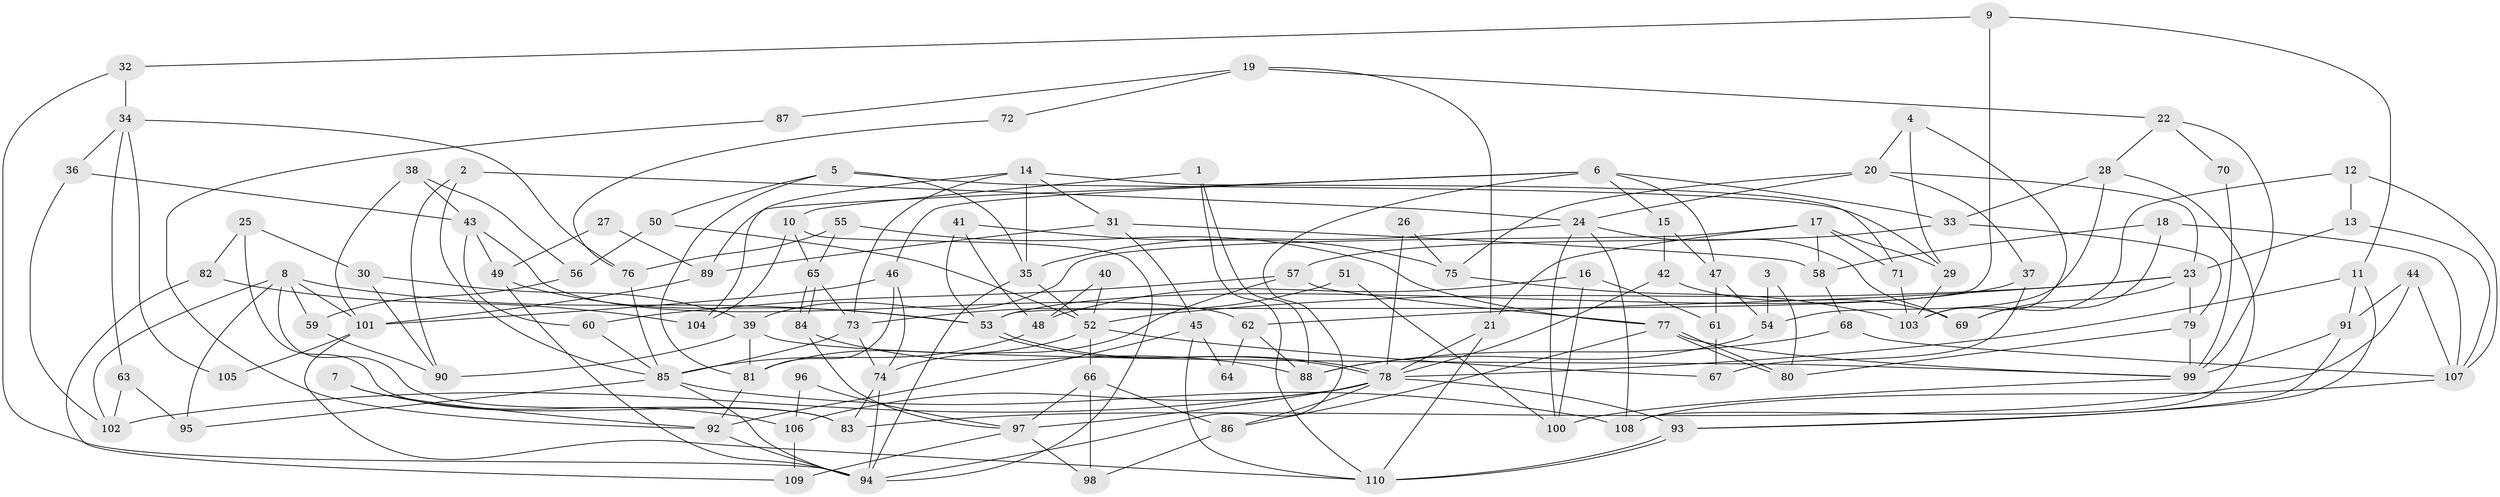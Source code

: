 // Generated by graph-tools (version 1.1) at 2025/26/03/09/25 03:26:15]
// undirected, 110 vertices, 220 edges
graph export_dot {
graph [start="1"]
  node [color=gray90,style=filled];
  1;
  2;
  3;
  4;
  5;
  6;
  7;
  8;
  9;
  10;
  11;
  12;
  13;
  14;
  15;
  16;
  17;
  18;
  19;
  20;
  21;
  22;
  23;
  24;
  25;
  26;
  27;
  28;
  29;
  30;
  31;
  32;
  33;
  34;
  35;
  36;
  37;
  38;
  39;
  40;
  41;
  42;
  43;
  44;
  45;
  46;
  47;
  48;
  49;
  50;
  51;
  52;
  53;
  54;
  55;
  56;
  57;
  58;
  59;
  60;
  61;
  62;
  63;
  64;
  65;
  66;
  67;
  68;
  69;
  70;
  71;
  72;
  73;
  74;
  75;
  76;
  77;
  78;
  79;
  80;
  81;
  82;
  83;
  84;
  85;
  86;
  87;
  88;
  89;
  90;
  91;
  92;
  93;
  94;
  95;
  96;
  97;
  98;
  99;
  100;
  101;
  102;
  103;
  104;
  105;
  106;
  107;
  108;
  109;
  110;
  1 -- 110;
  1 -- 10;
  1 -- 88;
  2 -- 85;
  2 -- 24;
  2 -- 90;
  3 -- 80;
  3 -- 54;
  4 -- 29;
  4 -- 103;
  4 -- 20;
  5 -- 81;
  5 -- 35;
  5 -- 29;
  5 -- 50;
  6 -- 94;
  6 -- 46;
  6 -- 15;
  6 -- 33;
  6 -- 47;
  6 -- 89;
  7 -- 92;
  7 -- 106;
  8 -- 102;
  8 -- 83;
  8 -- 53;
  8 -- 59;
  8 -- 95;
  8 -- 101;
  9 -- 53;
  9 -- 11;
  9 -- 32;
  10 -- 65;
  10 -- 94;
  10 -- 104;
  11 -- 93;
  11 -- 78;
  11 -- 91;
  12 -- 13;
  12 -- 107;
  12 -- 103;
  13 -- 23;
  13 -- 107;
  14 -- 71;
  14 -- 31;
  14 -- 35;
  14 -- 73;
  14 -- 104;
  15 -- 42;
  15 -- 47;
  16 -- 61;
  16 -- 100;
  16 -- 48;
  17 -- 21;
  17 -- 29;
  17 -- 39;
  17 -- 58;
  17 -- 71;
  18 -- 107;
  18 -- 58;
  18 -- 69;
  19 -- 22;
  19 -- 21;
  19 -- 72;
  19 -- 87;
  20 -- 23;
  20 -- 24;
  20 -- 37;
  20 -- 75;
  21 -- 78;
  21 -- 110;
  22 -- 28;
  22 -- 99;
  22 -- 70;
  23 -- 62;
  23 -- 69;
  23 -- 52;
  23 -- 79;
  24 -- 108;
  24 -- 35;
  24 -- 69;
  24 -- 100;
  25 -- 83;
  25 -- 30;
  25 -- 82;
  26 -- 75;
  26 -- 78;
  27 -- 89;
  27 -- 49;
  28 -- 54;
  28 -- 33;
  28 -- 108;
  29 -- 103;
  30 -- 39;
  30 -- 90;
  31 -- 45;
  31 -- 89;
  31 -- 58;
  32 -- 94;
  32 -- 34;
  33 -- 79;
  33 -- 57;
  34 -- 76;
  34 -- 36;
  34 -- 63;
  34 -- 105;
  35 -- 52;
  35 -- 94;
  36 -- 43;
  36 -- 102;
  37 -- 53;
  37 -- 67;
  38 -- 56;
  38 -- 101;
  38 -- 43;
  39 -- 99;
  39 -- 81;
  39 -- 90;
  40 -- 52;
  40 -- 48;
  41 -- 53;
  41 -- 48;
  41 -- 75;
  42 -- 78;
  42 -- 69;
  43 -- 49;
  43 -- 60;
  43 -- 62;
  44 -- 91;
  44 -- 107;
  44 -- 83;
  45 -- 110;
  45 -- 92;
  45 -- 64;
  46 -- 74;
  46 -- 81;
  46 -- 101;
  47 -- 54;
  47 -- 61;
  48 -- 85;
  49 -- 53;
  49 -- 94;
  50 -- 52;
  50 -- 56;
  51 -- 100;
  51 -- 73;
  52 -- 66;
  52 -- 67;
  52 -- 81;
  53 -- 78;
  53 -- 78;
  54 -- 88;
  55 -- 65;
  55 -- 77;
  55 -- 76;
  56 -- 59;
  57 -- 60;
  57 -- 74;
  57 -- 77;
  58 -- 68;
  59 -- 90;
  60 -- 85;
  61 -- 67;
  62 -- 88;
  62 -- 64;
  63 -- 102;
  63 -- 95;
  65 -- 84;
  65 -- 84;
  65 -- 73;
  66 -- 98;
  66 -- 86;
  66 -- 97;
  68 -- 88;
  68 -- 107;
  70 -- 99;
  71 -- 103;
  72 -- 76;
  73 -- 85;
  73 -- 74;
  74 -- 83;
  74 -- 94;
  75 -- 103;
  76 -- 85;
  77 -- 80;
  77 -- 80;
  77 -- 86;
  77 -- 99;
  78 -- 86;
  78 -- 93;
  78 -- 97;
  78 -- 102;
  78 -- 106;
  79 -- 99;
  79 -- 80;
  81 -- 92;
  82 -- 104;
  82 -- 109;
  84 -- 97;
  84 -- 88;
  85 -- 94;
  85 -- 95;
  85 -- 108;
  86 -- 98;
  87 -- 92;
  89 -- 101;
  91 -- 93;
  91 -- 99;
  92 -- 94;
  93 -- 110;
  93 -- 110;
  96 -- 97;
  96 -- 106;
  97 -- 98;
  97 -- 109;
  99 -- 100;
  101 -- 105;
  101 -- 110;
  106 -- 109;
  107 -- 108;
}
